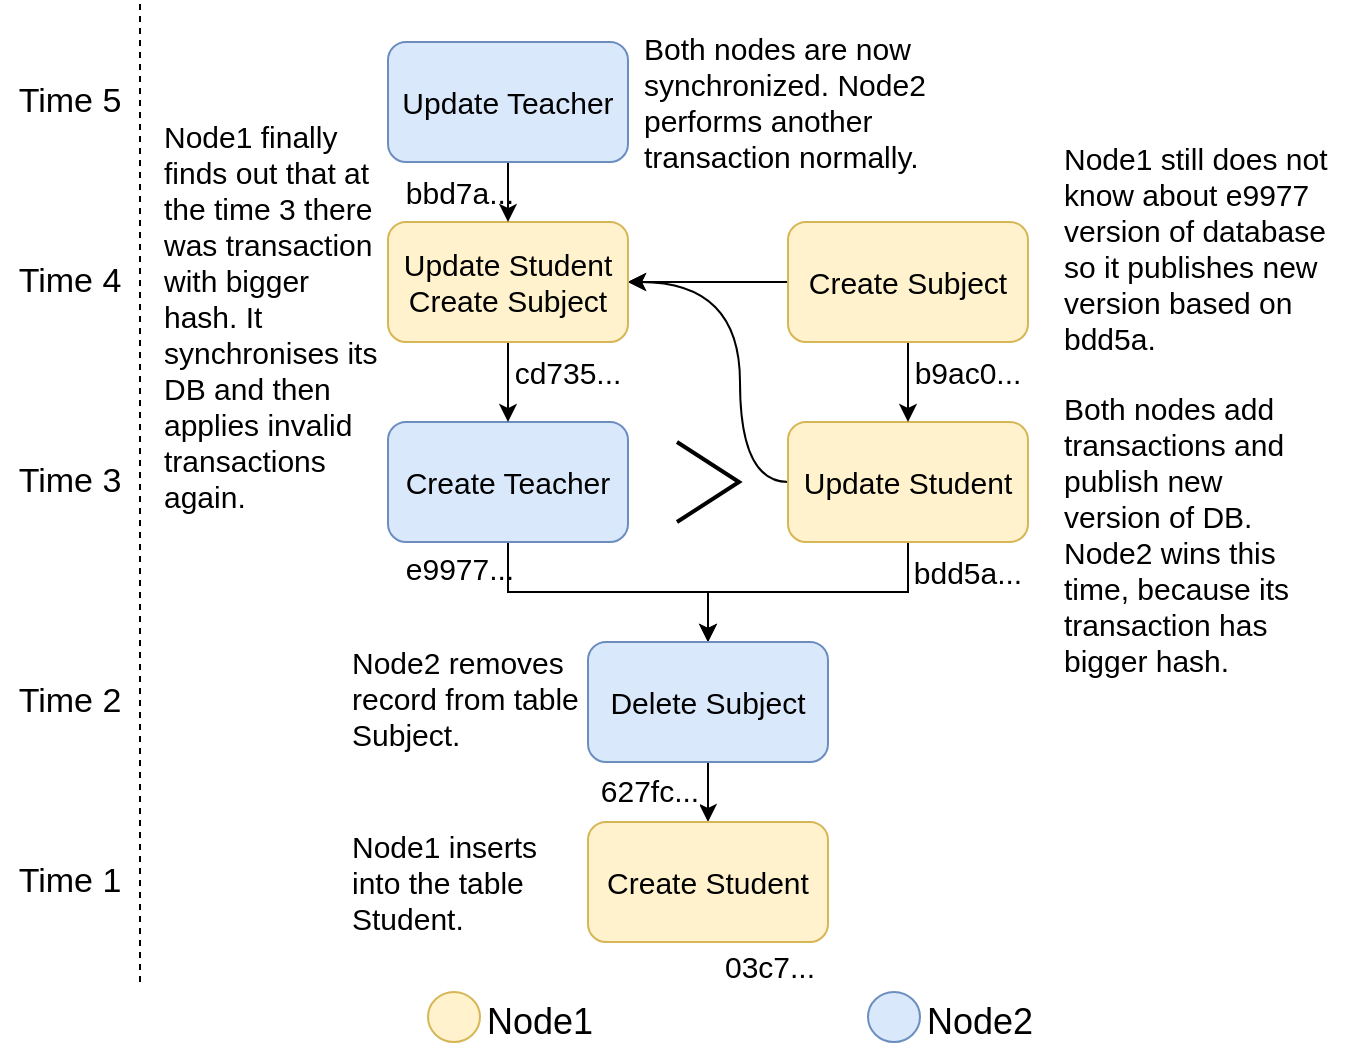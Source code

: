 <mxfile version="13.0.3" type="device"><diagram id="5c-fdTEUNeaK1HylNdgG" name="Page-1"><mxGraphModel dx="1086" dy="966" grid="1" gridSize="10" guides="1" tooltips="1" connect="1" arrows="1" fold="1" page="1" pageScale="1" pageWidth="827" pageHeight="1169" math="0" shadow="0"><root><mxCell id="0"/><mxCell id="1" parent="0"/><mxCell id="JPPl_Oky3sfPNXCLAEB9-1" style="edgeStyle=orthogonalEdgeStyle;rounded=0;orthogonalLoop=1;jettySize=auto;html=1;entryX=0.5;entryY=1;entryDx=0;entryDy=0;startArrow=classic;startFill=1;endArrow=none;endFill=0;fontSize=15;" parent="1" source="JPPl_Oky3sfPNXCLAEB9-2" target="JPPl_Oky3sfPNXCLAEB9-5" edge="1"><mxGeometry relative="1" as="geometry"/></mxCell><mxCell id="JPPl_Oky3sfPNXCLAEB9-2" value="Create Student" style="rounded=1;whiteSpace=wrap;html=1;fillColor=#fff2cc;strokeColor=#d6b656;fontSize=15;" parent="1" vertex="1"><mxGeometry x="334" y="480" width="120" height="60" as="geometry"/></mxCell><mxCell id="JPPl_Oky3sfPNXCLAEB9-3" style="edgeStyle=orthogonalEdgeStyle;rounded=0;orthogonalLoop=1;jettySize=auto;html=1;entryX=0.5;entryY=1;entryDx=0;entryDy=0;startArrow=classic;startFill=1;endArrow=none;endFill=0;fontSize=15;" parent="1" source="JPPl_Oky3sfPNXCLAEB9-5" target="JPPl_Oky3sfPNXCLAEB9-7" edge="1"><mxGeometry relative="1" as="geometry"/></mxCell><mxCell id="JPPl_Oky3sfPNXCLAEB9-4" style="edgeStyle=orthogonalEdgeStyle;rounded=0;orthogonalLoop=1;jettySize=auto;html=1;entryX=0.5;entryY=1;entryDx=0;entryDy=0;startArrow=classic;startFill=1;endArrow=none;endFill=0;fontSize=15;" parent="1" source="JPPl_Oky3sfPNXCLAEB9-5" target="JPPl_Oky3sfPNXCLAEB9-9" edge="1"><mxGeometry relative="1" as="geometry"/></mxCell><mxCell id="JPPl_Oky3sfPNXCLAEB9-5" value="Delete Subject" style="rounded=1;whiteSpace=wrap;html=1;fillColor=#dae8fc;strokeColor=#6c8ebf;fontSize=15;" parent="1" vertex="1"><mxGeometry x="334" y="390" width="120" height="60" as="geometry"/></mxCell><mxCell id="JPPl_Oky3sfPNXCLAEB9-7" value="Create Teacher" style="rounded=1;whiteSpace=wrap;html=1;fillColor=#dae8fc;strokeColor=#6c8ebf;fontSize=15;" parent="1" vertex="1"><mxGeometry x="234" y="280" width="120" height="60" as="geometry"/></mxCell><mxCell id="JPPl_Oky3sfPNXCLAEB9-46" style="edgeStyle=orthogonalEdgeStyle;orthogonalLoop=1;jettySize=auto;html=1;entryX=1;entryY=0.5;entryDx=0;entryDy=0;curved=1;fontSize=15;" parent="1" source="JPPl_Oky3sfPNXCLAEB9-9" target="JPPl_Oky3sfPNXCLAEB9-36" edge="1"><mxGeometry relative="1" as="geometry"><Array as="points"><mxPoint x="410" y="310"/><mxPoint x="410" y="210"/></Array></mxGeometry></mxCell><mxCell id="JPPl_Oky3sfPNXCLAEB9-9" value="Update Student" style="rounded=1;whiteSpace=wrap;html=1;fillColor=#fff2cc;strokeColor=#d6b656;fontSize=15;" parent="1" vertex="1"><mxGeometry x="434" y="280" width="120" height="60" as="geometry"/></mxCell><mxCell id="JPPl_Oky3sfPNXCLAEB9-10" value="" style="endArrow=none;dashed=1;html=1;" parent="1" edge="1"><mxGeometry width="50" height="50" relative="1" as="geometry"><mxPoint x="110" y="560" as="sourcePoint"/><mxPoint x="110" y="70" as="targetPoint"/></mxGeometry></mxCell><mxCell id="JPPl_Oky3sfPNXCLAEB9-11" value="&lt;font style=&quot;font-size: 17px;&quot;&gt;Time 1&lt;/font&gt;" style="text;html=1;strokeColor=none;fillColor=none;align=center;verticalAlign=middle;whiteSpace=wrap;rounded=0;fontSize=17;" parent="1" vertex="1"><mxGeometry x="40" y="500" width="70" height="20" as="geometry"/></mxCell><mxCell id="JPPl_Oky3sfPNXCLAEB9-12" value="&lt;font style=&quot;font-size: 17px;&quot;&gt;Time 2&lt;/font&gt;" style="text;html=1;strokeColor=none;fillColor=none;align=center;verticalAlign=middle;whiteSpace=wrap;rounded=0;fontSize=17;" parent="1" vertex="1"><mxGeometry x="40" y="410" width="70" height="20" as="geometry"/></mxCell><mxCell id="JPPl_Oky3sfPNXCLAEB9-13" value="&lt;font style=&quot;font-size: 17px;&quot;&gt;Time 3&lt;/font&gt;" style="text;html=1;strokeColor=none;fillColor=none;align=center;verticalAlign=middle;whiteSpace=wrap;rounded=0;fontSize=17;" parent="1" vertex="1"><mxGeometry x="40" y="300" width="70" height="20" as="geometry"/></mxCell><mxCell id="JPPl_Oky3sfPNXCLAEB9-14" value="Node1 inserts into the table Student." style="text;html=1;strokeColor=none;fillColor=none;align=left;verticalAlign=middle;whiteSpace=wrap;rounded=0;fontSize=15;" parent="1" vertex="1"><mxGeometry x="214" y="482" width="120" height="55" as="geometry"/></mxCell><mxCell id="JPPl_Oky3sfPNXCLAEB9-15" value="Node2 removes record from table Subject." style="text;html=1;strokeColor=none;fillColor=none;align=left;verticalAlign=middle;whiteSpace=wrap;rounded=0;fontSize=15;" parent="1" vertex="1"><mxGeometry x="214" y="390" width="120" height="55" as="geometry"/></mxCell><mxCell id="JPPl_Oky3sfPNXCLAEB9-17" value="&lt;font style=&quot;font-size: 17px;&quot;&gt;Time 4&lt;/font&gt;" style="text;html=1;strokeColor=none;fillColor=none;align=center;verticalAlign=middle;whiteSpace=wrap;rounded=0;fontSize=17;" parent="1" vertex="1"><mxGeometry x="40" y="200" width="70" height="20" as="geometry"/></mxCell><mxCell id="JPPl_Oky3sfPNXCLAEB9-31" style="edgeStyle=orthogonalEdgeStyle;rounded=0;orthogonalLoop=1;jettySize=auto;html=1;entryX=0.5;entryY=0;entryDx=0;entryDy=0;fontSize=15;" parent="1" source="JPPl_Oky3sfPNXCLAEB9-24" target="JPPl_Oky3sfPNXCLAEB9-9" edge="1"><mxGeometry relative="1" as="geometry"/></mxCell><mxCell id="JPPl_Oky3sfPNXCLAEB9-47" style="edgeStyle=orthogonalEdgeStyle;curved=1;orthogonalLoop=1;jettySize=auto;html=1;entryX=1;entryY=0.5;entryDx=0;entryDy=0;fontSize=15;" parent="1" source="JPPl_Oky3sfPNXCLAEB9-24" target="JPPl_Oky3sfPNXCLAEB9-36" edge="1"><mxGeometry relative="1" as="geometry"/></mxCell><mxCell id="JPPl_Oky3sfPNXCLAEB9-24" value="Create Subject" style="rounded=1;whiteSpace=wrap;html=1;fillColor=#fff2cc;strokeColor=#d6b656;fontSize=15;" parent="1" vertex="1"><mxGeometry x="434" y="180" width="120" height="60" as="geometry"/></mxCell><mxCell id="JPPl_Oky3sfPNXCLAEB9-29" value="03c7..." style="text;whiteSpace=wrap;html=1;align=center;labelBackgroundColor=#ffffff;fontSize=15;" parent="1" vertex="1"><mxGeometry x="310" y="537" width="230" height="30" as="geometry"/></mxCell><mxCell id="JPPl_Oky3sfPNXCLAEB9-30" value="627fc..." style="text;whiteSpace=wrap;html=1;align=center;labelBackgroundColor=#ffffff;fontSize=15;" parent="1" vertex="1"><mxGeometry x="250" y="449" width="230" height="30" as="geometry"/></mxCell><mxCell id="JPPl_Oky3sfPNXCLAEB9-32" value="&lt;div style=&quot;font-size: 15px;&quot;&gt;&lt;span style=&quot;font-size: 15px;&quot;&gt;bdd5a...&lt;/span&gt;&lt;/div&gt;" style="text;whiteSpace=wrap;html=1;align=center;labelBackgroundColor=#ffffff;fontSize=15;" parent="1" vertex="1"><mxGeometry x="414" y="340" width="220" height="30" as="geometry"/></mxCell><mxCell id="JPPl_Oky3sfPNXCLAEB9-33" value="b9ac0..." style="text;whiteSpace=wrap;html=1;align=center;labelBackgroundColor=#ffffff;fontSize=15;" parent="1" vertex="1"><mxGeometry x="404" y="240" width="240" height="30" as="geometry"/></mxCell><mxCell id="JPPl_Oky3sfPNXCLAEB9-34" value="e9977..." style="text;whiteSpace=wrap;html=1;align=center;glass=0;labelBackgroundColor=none;fontSize=15;" parent="1" vertex="1"><mxGeometry x="150" y="337.5" width="240" height="30" as="geometry"/></mxCell><mxCell id="JPPl_Oky3sfPNXCLAEB9-35" value="" style="html=1;verticalLabelPosition=bottom;labelBackgroundColor=#ffffff;verticalAlign=top;shadow=0;dashed=0;strokeWidth=2;shape=mxgraph.ios7.misc.more;strokeColor=#000000;glass=0;align=center;fontSize=15;" parent="1" vertex="1"><mxGeometry x="378.5" y="290" width="31" height="40" as="geometry"/></mxCell><mxCell id="JPPl_Oky3sfPNXCLAEB9-58" style="edgeStyle=orthogonalEdgeStyle;curved=1;orthogonalLoop=1;jettySize=auto;html=1;entryX=0.5;entryY=0;entryDx=0;entryDy=0;fontSize=15;" parent="1" source="JPPl_Oky3sfPNXCLAEB9-36" target="JPPl_Oky3sfPNXCLAEB9-7" edge="1"><mxGeometry relative="1" as="geometry"/></mxCell><mxCell id="JPPl_Oky3sfPNXCLAEB9-36" value="Update Student&lt;br style=&quot;font-size: 15px;&quot;&gt;Create Subject" style="rounded=1;whiteSpace=wrap;html=1;fillColor=#fff2cc;strokeColor=#d6b656;fontSize=15;" parent="1" vertex="1"><mxGeometry x="234" y="180" width="120" height="60" as="geometry"/></mxCell><mxCell id="JPPl_Oky3sfPNXCLAEB9-40" value="cd735..." style="text;whiteSpace=wrap;html=1;labelBorderColor=none;align=center;labelBackgroundColor=#ffffff;fontSize=15;" parent="1" vertex="1"><mxGeometry x="294" y="240" width="60" height="20" as="geometry"/></mxCell><mxCell id="JPPl_Oky3sfPNXCLAEB9-44" value="" style="shape=image;html=1;verticalAlign=top;verticalLabelPosition=bottom;labelBackgroundColor=#ffffff;imageAspect=0;aspect=fixed;image=https://cdn0.iconfinder.com/data/icons/small-n-flat/24/678069-sign-error-128.png;glass=0;strokeColor=#000000;align=center;fontSize=15;" parent="1" vertex="1"><mxGeometry x="530" y="162" width="38" height="38" as="geometry"/></mxCell><mxCell id="JPPl_Oky3sfPNXCLAEB9-45" value="" style="shape=image;html=1;verticalAlign=top;verticalLabelPosition=bottom;labelBackgroundColor=#ffffff;imageAspect=0;aspect=fixed;image=https://cdn0.iconfinder.com/data/icons/small-n-flat/24/678069-sign-error-128.png;glass=0;strokeColor=#000000;align=center;fontSize=15;" parent="1" vertex="1"><mxGeometry x="530" y="270" width="38" height="38" as="geometry"/></mxCell><mxCell id="JPPl_Oky3sfPNXCLAEB9-48" value="&lt;font style=&quot;font-size: 17px;&quot;&gt;Time 5&lt;/font&gt;" style="text;html=1;strokeColor=none;fillColor=none;align=center;verticalAlign=middle;whiteSpace=wrap;rounded=0;fontSize=17;" parent="1" vertex="1"><mxGeometry x="40" y="110" width="70" height="20" as="geometry"/></mxCell><mxCell id="JPPl_Oky3sfPNXCLAEB9-60" style="edgeStyle=orthogonalEdgeStyle;curved=1;orthogonalLoop=1;jettySize=auto;html=1;entryX=0.5;entryY=0;entryDx=0;entryDy=0;fontSize=15;" parent="1" source="JPPl_Oky3sfPNXCLAEB9-49" target="JPPl_Oky3sfPNXCLAEB9-36" edge="1"><mxGeometry relative="1" as="geometry"/></mxCell><mxCell id="JPPl_Oky3sfPNXCLAEB9-49" value="Update Teacher" style="rounded=1;whiteSpace=wrap;html=1;fillColor=#dae8fc;strokeColor=#6c8ebf;fontSize=15;" parent="1" vertex="1"><mxGeometry x="234" y="90" width="120" height="60" as="geometry"/></mxCell><mxCell id="JPPl_Oky3sfPNXCLAEB9-51" value="bbd7a..." style="text;whiteSpace=wrap;html=1;align=center;labelBackgroundColor=none;fontSize=15;" parent="1" vertex="1"><mxGeometry x="240" y="150" width="60" height="20" as="geometry"/></mxCell><mxCell id="JPPl_Oky3sfPNXCLAEB9-53" value="Both nodes add transactions and publish new version of DB. Node2 wins this time, because its transaction has bigger hash." style="text;html=1;strokeColor=none;fillColor=none;align=left;verticalAlign=middle;whiteSpace=wrap;rounded=0;fontSize=15;" parent="1" vertex="1"><mxGeometry x="570" y="277.5" width="130" height="117.5" as="geometry"/></mxCell><mxCell id="JPPl_Oky3sfPNXCLAEB9-54" value="" style="ellipse;whiteSpace=wrap;html=1;glass=0;labelBackgroundColor=#ffffff;strokeColor=#d6b656;align=center;fillColor=#fff2cc;fontSize=18;" parent="1" vertex="1"><mxGeometry x="254" y="565" width="26" height="25" as="geometry"/></mxCell><mxCell id="JPPl_Oky3sfPNXCLAEB9-55" value="Node1" style="text;html=1;strokeColor=none;fillColor=none;align=center;verticalAlign=middle;whiteSpace=wrap;rounded=0;glass=0;labelBackgroundColor=#ffffff;fontSize=18;" parent="1" vertex="1"><mxGeometry x="290" y="570" width="40" height="20" as="geometry"/></mxCell><mxCell id="JPPl_Oky3sfPNXCLAEB9-56" value="" style="ellipse;whiteSpace=wrap;html=1;glass=0;labelBackgroundColor=#ffffff;strokeColor=#6c8ebf;align=center;fillColor=#dae8fc;fontSize=18;" parent="1" vertex="1"><mxGeometry x="474" y="565" width="26" height="25" as="geometry"/></mxCell><mxCell id="JPPl_Oky3sfPNXCLAEB9-57" value="Node2" style="text;html=1;strokeColor=none;fillColor=none;align=center;verticalAlign=middle;whiteSpace=wrap;rounded=0;glass=0;labelBackgroundColor=#ffffff;fontSize=18;" parent="1" vertex="1"><mxGeometry x="510" y="570" width="40" height="20" as="geometry"/></mxCell><mxCell id="JPPl_Oky3sfPNXCLAEB9-61" value="Node1 still does not know about e9977 version of database so it publishes new version based on bdd5a." style="text;html=1;strokeColor=none;fillColor=none;align=left;verticalAlign=middle;whiteSpace=wrap;rounded=0;fontSize=15;" parent="1" vertex="1"><mxGeometry x="570" y="165" width="150" height="55" as="geometry"/></mxCell><mxCell id="JPPl_Oky3sfPNXCLAEB9-62" value="Node1 finally finds out that at the time 3 there was transaction with bigger hash. It synchronises its DB and then applies invalid transactions again." style="text;html=1;strokeColor=none;fillColor=none;align=left;verticalAlign=middle;whiteSpace=wrap;rounded=0;glass=0;labelBackgroundColor=#ffffff;fontSize=15;" parent="1" vertex="1"><mxGeometry x="120" y="162" width="110" height="130" as="geometry"/></mxCell><mxCell id="JPPl_Oky3sfPNXCLAEB9-63" value="Both nodes are now synchronized. Node2 performs another transaction normally." style="text;html=1;strokeColor=none;fillColor=none;align=left;verticalAlign=middle;whiteSpace=wrap;rounded=0;glass=0;labelBackgroundColor=#ffffff;fontSize=15;" parent="1" vertex="1"><mxGeometry x="360" y="80" width="190" height="80" as="geometry"/></mxCell></root></mxGraphModel></diagram></mxfile>